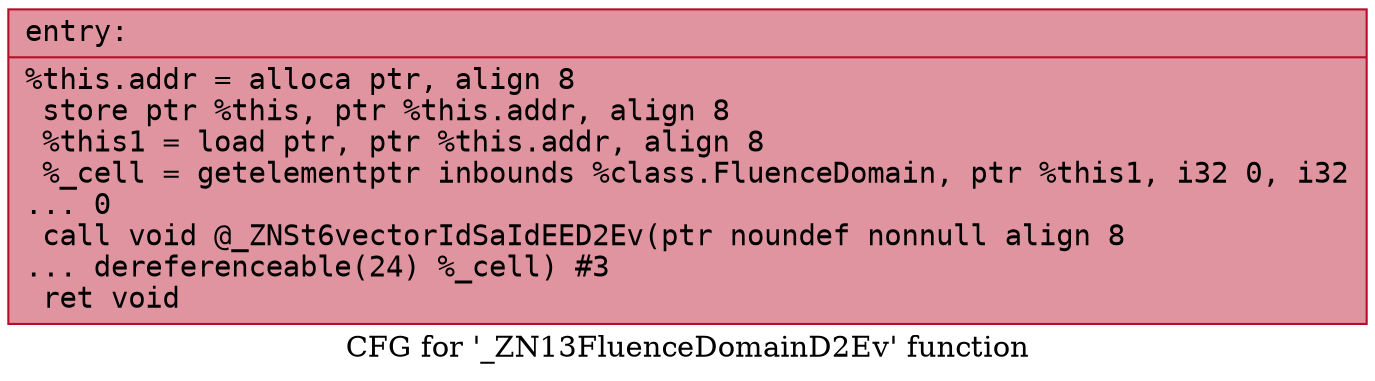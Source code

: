digraph "CFG for '_ZN13FluenceDomainD2Ev' function" {
	label="CFG for '_ZN13FluenceDomainD2Ev' function";

	Node0x564271a4bc60 [shape=record,color="#b70d28ff", style=filled, fillcolor="#b70d2870" fontname="Courier",label="{entry:\l|  %this.addr = alloca ptr, align 8\l  store ptr %this, ptr %this.addr, align 8\l  %this1 = load ptr, ptr %this.addr, align 8\l  %_cell = getelementptr inbounds %class.FluenceDomain, ptr %this1, i32 0, i32\l... 0\l  call void @_ZNSt6vectorIdSaIdEED2Ev(ptr noundef nonnull align 8\l... dereferenceable(24) %_cell) #3\l  ret void\l}"];
}
